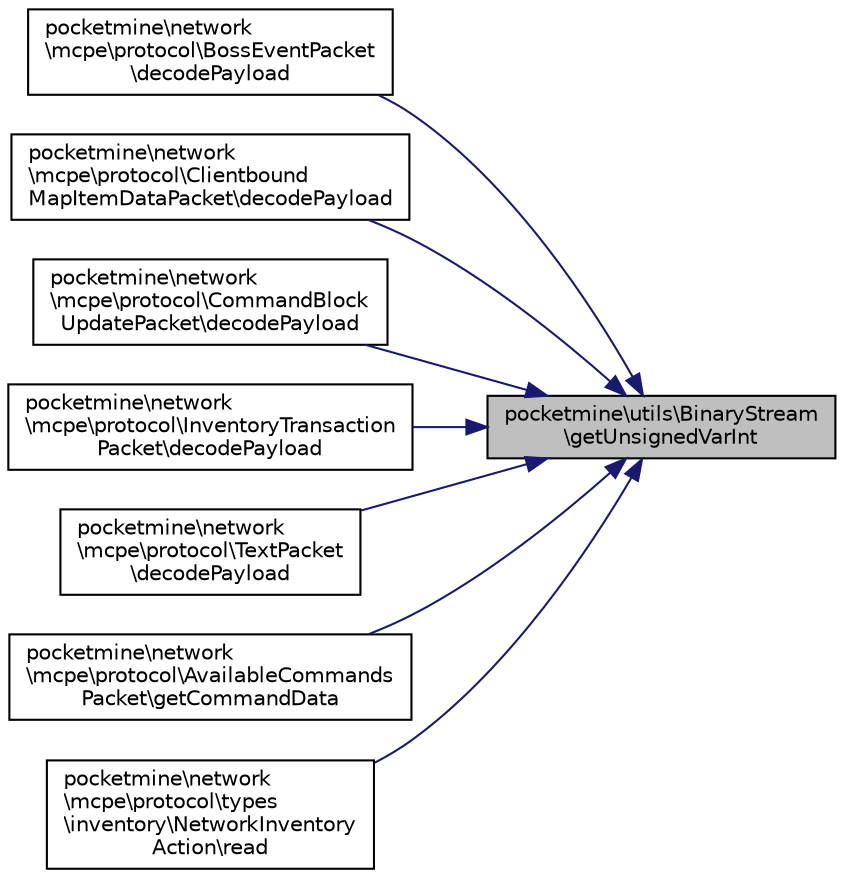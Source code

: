 digraph "pocketmine\utils\BinaryStream\getUnsignedVarInt"
{
 // INTERACTIVE_SVG=YES
 // LATEX_PDF_SIZE
  edge [fontname="Helvetica",fontsize="10",labelfontname="Helvetica",labelfontsize="10"];
  node [fontname="Helvetica",fontsize="10",shape=record];
  rankdir="RL";
  Node1 [label="pocketmine\\utils\\BinaryStream\l\\getUnsignedVarInt",height=0.2,width=0.4,color="black", fillcolor="grey75", style="filled", fontcolor="black",tooltip=" "];
  Node1 -> Node2 [dir="back",color="midnightblue",fontsize="10",style="solid",fontname="Helvetica"];
  Node2 [label="pocketmine\\network\l\\mcpe\\protocol\\BossEventPacket\l\\decodePayload",height=0.2,width=0.4,color="black", fillcolor="white", style="filled",URL="$da/d87/classpocketmine_1_1network_1_1mcpe_1_1protocol_1_1_boss_event_packet.html#a915e8dcc7b734e14ecae04df68ee1c49",tooltip=" "];
  Node1 -> Node3 [dir="back",color="midnightblue",fontsize="10",style="solid",fontname="Helvetica"];
  Node3 [label="pocketmine\\network\l\\mcpe\\protocol\\Clientbound\lMapItemDataPacket\\decodePayload",height=0.2,width=0.4,color="black", fillcolor="white", style="filled",URL="$d6/d0a/classpocketmine_1_1network_1_1mcpe_1_1protocol_1_1_clientbound_map_item_data_packet.html#a6236d1194877ab01292b60a017d94ff4",tooltip=" "];
  Node1 -> Node4 [dir="back",color="midnightblue",fontsize="10",style="solid",fontname="Helvetica"];
  Node4 [label="pocketmine\\network\l\\mcpe\\protocol\\CommandBlock\lUpdatePacket\\decodePayload",height=0.2,width=0.4,color="black", fillcolor="white", style="filled",URL="$d7/db8/classpocketmine_1_1network_1_1mcpe_1_1protocol_1_1_command_block_update_packet.html#aaa79023b508677aaf5829058762307f1",tooltip=" "];
  Node1 -> Node5 [dir="back",color="midnightblue",fontsize="10",style="solid",fontname="Helvetica"];
  Node5 [label="pocketmine\\network\l\\mcpe\\protocol\\InventoryTransaction\lPacket\\decodePayload",height=0.2,width=0.4,color="black", fillcolor="white", style="filled",URL="$d9/d54/classpocketmine_1_1network_1_1mcpe_1_1protocol_1_1_inventory_transaction_packet.html#a1acc03422aa4ca804f2f8a1cd3fbb635",tooltip=" "];
  Node1 -> Node6 [dir="back",color="midnightblue",fontsize="10",style="solid",fontname="Helvetica"];
  Node6 [label="pocketmine\\network\l\\mcpe\\protocol\\TextPacket\l\\decodePayload",height=0.2,width=0.4,color="black", fillcolor="white", style="filled",URL="$db/d40/classpocketmine_1_1network_1_1mcpe_1_1protocol_1_1_text_packet.html#a324031cae5db234ab582f3be23f34671",tooltip=" "];
  Node1 -> Node7 [dir="back",color="midnightblue",fontsize="10",style="solid",fontname="Helvetica"];
  Node7 [label="pocketmine\\network\l\\mcpe\\protocol\\AvailableCommands\lPacket\\getCommandData",height=0.2,width=0.4,color="black", fillcolor="white", style="filled",URL="$d7/deb/classpocketmine_1_1network_1_1mcpe_1_1protocol_1_1_available_commands_packet.html#a7abb4bdb4cbc9b64744dcae46439e721",tooltip=" "];
  Node1 -> Node8 [dir="back",color="midnightblue",fontsize="10",style="solid",fontname="Helvetica"];
  Node8 [label="pocketmine\\network\l\\mcpe\\protocol\\types\l\\inventory\\NetworkInventory\lAction\\read",height=0.2,width=0.4,color="black", fillcolor="white", style="filled",URL="$d5/da8/classpocketmine_1_1network_1_1mcpe_1_1protocol_1_1types_1_1inventory_1_1_network_inventory_action.html#a9b1b43e669c2b77f58c0942a13c34681",tooltip=" "];
}
